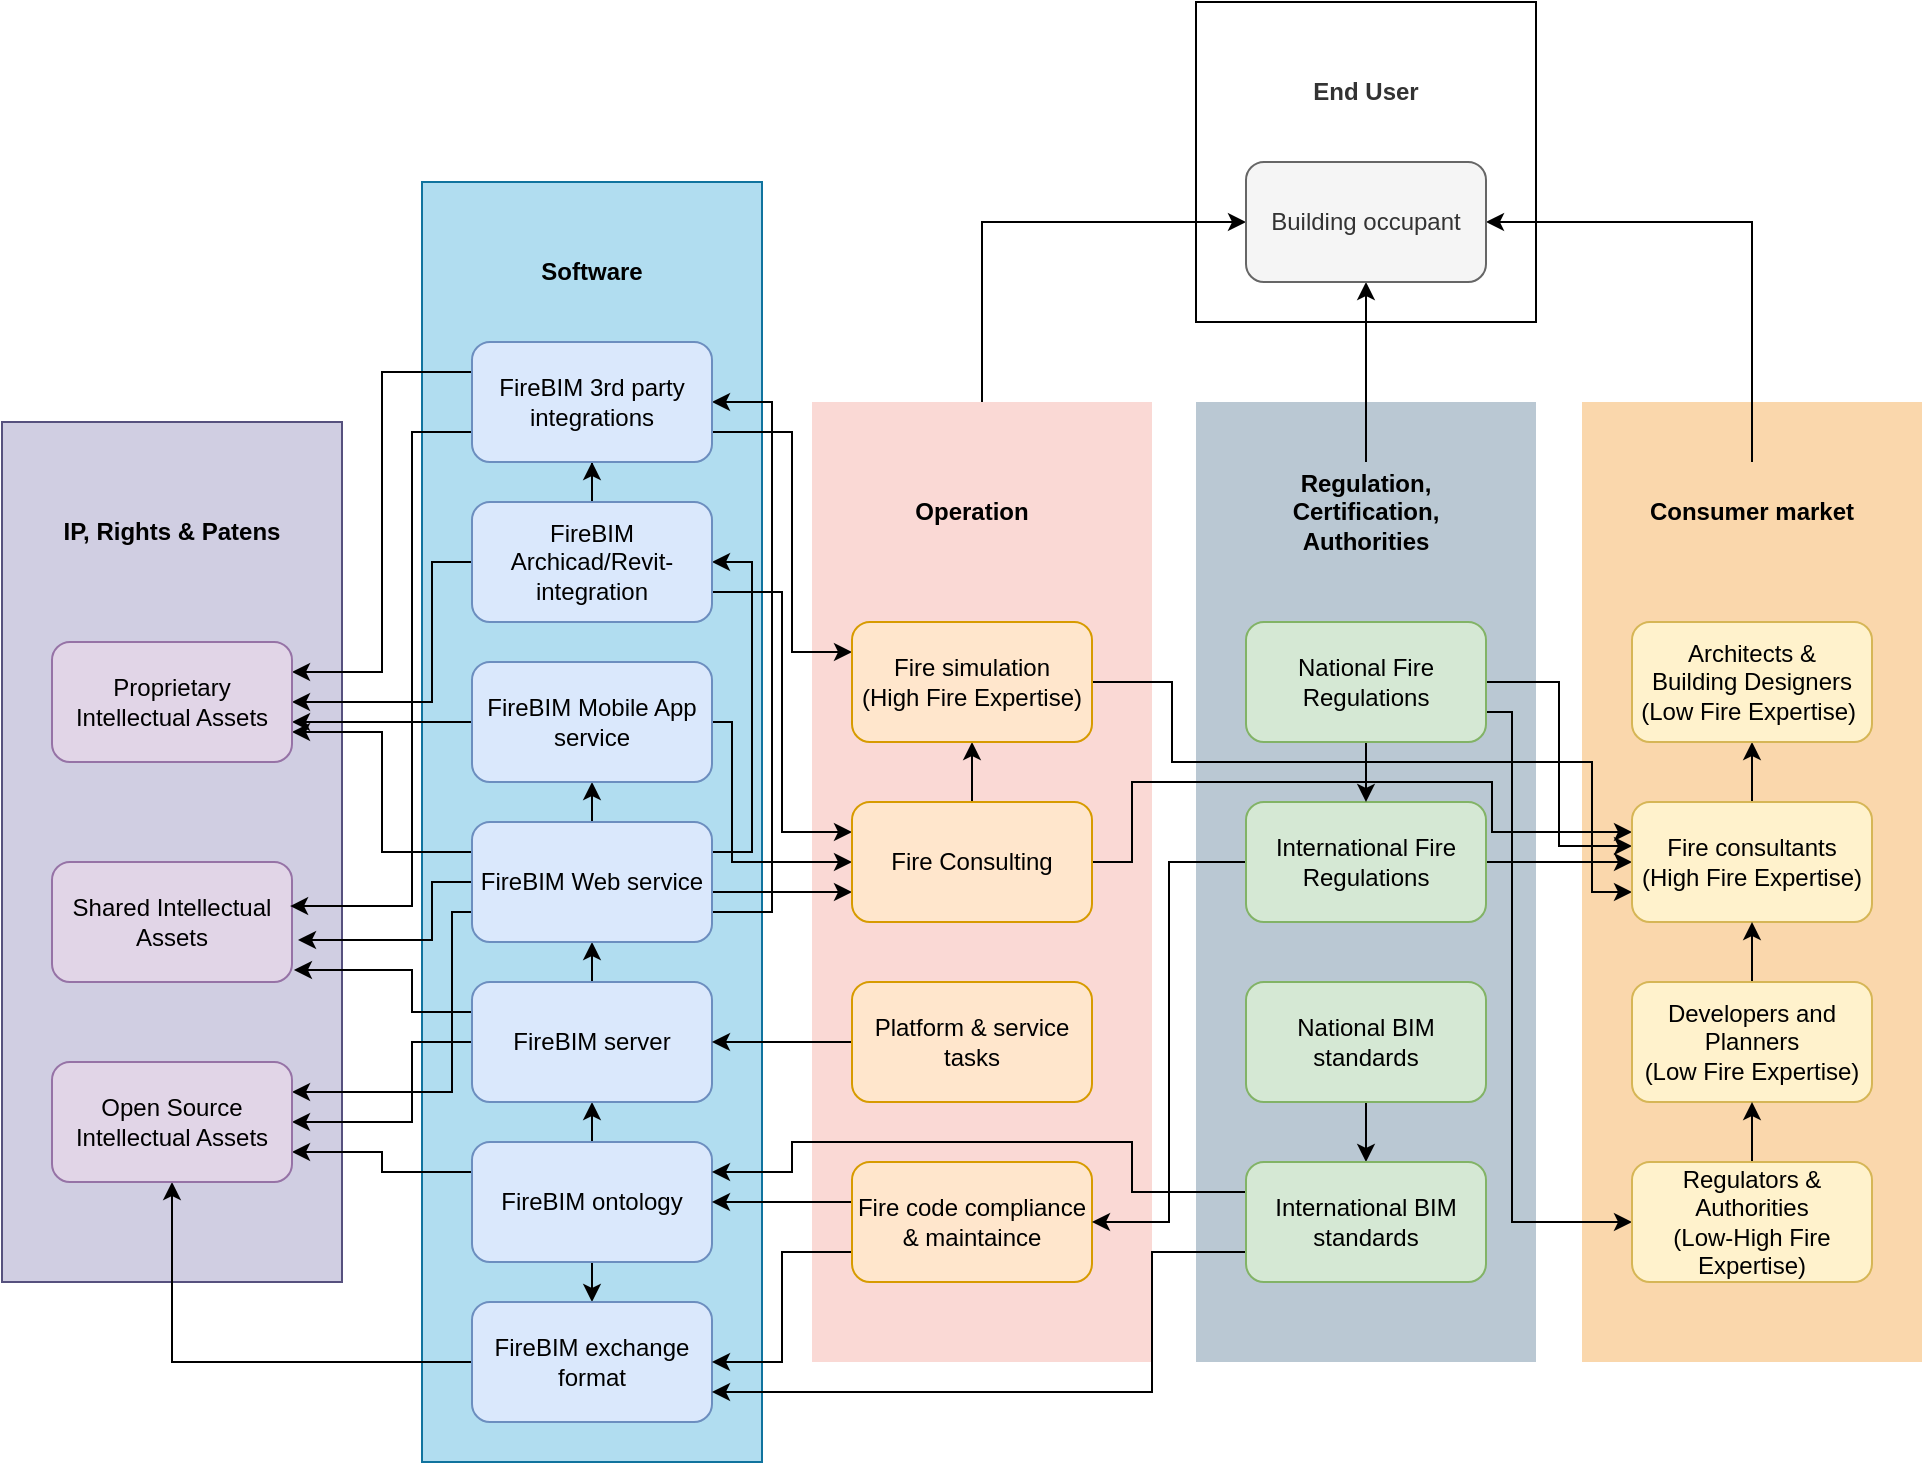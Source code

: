 <mxfile version="15.3.8" type="github"><diagram id="prtHgNgQTEPvFCAcTncT" name="Page-1"><mxGraphModel dx="1422" dy="1874" grid="1" gridSize="10" guides="1" tooltips="1" connect="1" arrows="1" fold="1" page="1" pageScale="1" pageWidth="827" pageHeight="1169" math="0" shadow="0"><root><mxCell id="0"/><mxCell id="1" parent="0"/><mxCell id="2TjgyCzb8Htl5xwf5OyU-56" value="" style="rounded=0;whiteSpace=wrap;html=1;fillColor=#FFFFFF;strokeColor=default;" vertex="1" parent="1"><mxGeometry x="682" y="-110" width="170" height="160" as="geometry"/></mxCell><mxCell id="2TjgyCzb8Htl5xwf5OyU-55" value="" style="rounded=0;whiteSpace=wrap;html=1;strokeColor=#56517e;fillColor=#d0cee2;" vertex="1" parent="1"><mxGeometry x="85" y="100" width="170" height="430" as="geometry"/></mxCell><mxCell id="2TjgyCzb8Htl5xwf5OyU-54" value="" style="rounded=0;whiteSpace=wrap;html=1;strokeColor=#10739e;fillColor=#b1ddf0;" vertex="1" parent="1"><mxGeometry x="295" y="-20" width="170" height="640" as="geometry"/></mxCell><mxCell id="2TjgyCzb8Htl5xwf5OyU-53" value="" style="rounded=0;whiteSpace=wrap;html=1;fillColor=#fad7ac;strokeColor=none;" vertex="1" parent="1"><mxGeometry x="875" y="90" width="170" height="480" as="geometry"/></mxCell><mxCell id="2TjgyCzb8Htl5xwf5OyU-52" value="" style="rounded=0;whiteSpace=wrap;html=1;fillColor=#bac8d3;strokeColor=none;" vertex="1" parent="1"><mxGeometry x="682" y="90" width="170" height="480" as="geometry"/></mxCell><mxCell id="2TjgyCzb8Htl5xwf5OyU-50" value="" style="rounded=0;whiteSpace=wrap;html=1;strokeColor=none;fillColor=#fad9d5;" vertex="1" parent="1"><mxGeometry x="490" y="90" width="170" height="480" as="geometry"/></mxCell><mxCell id="O-F3Ail7RcBTmuWhiVfL-2" value="Shared Intellectual Assets" style="rounded=1;whiteSpace=wrap;html=1;fillColor=#e1d5e7;strokeColor=#9673a6;" parent="1" vertex="1"><mxGeometry x="110" y="320" width="120" height="60" as="geometry"/></mxCell><mxCell id="2TjgyCzb8Htl5xwf5OyU-12" style="edgeStyle=orthogonalEdgeStyle;rounded=0;orthogonalLoop=1;jettySize=auto;html=1;exitX=0;exitY=0.25;exitDx=0;exitDy=0;entryX=1;entryY=0.75;entryDx=0;entryDy=0;" edge="1" parent="1" source="O-F3Ail7RcBTmuWhiVfL-3" target="O-F3Ail7RcBTmuWhiVfL-14"><mxGeometry relative="1" as="geometry"/></mxCell><mxCell id="2TjgyCzb8Htl5xwf5OyU-14" style="edgeStyle=orthogonalEdgeStyle;rounded=0;orthogonalLoop=1;jettySize=auto;html=1;exitX=0.5;exitY=1;exitDx=0;exitDy=0;entryX=0.5;entryY=0;entryDx=0;entryDy=0;" edge="1" parent="1" source="O-F3Ail7RcBTmuWhiVfL-3" target="O-F3Ail7RcBTmuWhiVfL-4"><mxGeometry relative="1" as="geometry"/></mxCell><mxCell id="2TjgyCzb8Htl5xwf5OyU-15" style="edgeStyle=orthogonalEdgeStyle;rounded=0;orthogonalLoop=1;jettySize=auto;html=1;exitX=0.5;exitY=0;exitDx=0;exitDy=0;entryX=0.5;entryY=1;entryDx=0;entryDy=0;" edge="1" parent="1" source="O-F3Ail7RcBTmuWhiVfL-3" target="O-F3Ail7RcBTmuWhiVfL-5"><mxGeometry relative="1" as="geometry"/></mxCell><mxCell id="O-F3Ail7RcBTmuWhiVfL-3" value="FireBIM ontology" style="rounded=1;whiteSpace=wrap;html=1;fillColor=#dae8fc;strokeColor=#6c8ebf;" parent="1" vertex="1"><mxGeometry x="320" y="460" width="120" height="60" as="geometry"/></mxCell><mxCell id="2TjgyCzb8Htl5xwf5OyU-13" style="edgeStyle=orthogonalEdgeStyle;rounded=0;orthogonalLoop=1;jettySize=auto;html=1;exitX=0;exitY=0.5;exitDx=0;exitDy=0;entryX=0.5;entryY=1;entryDx=0;entryDy=0;" edge="1" parent="1" source="O-F3Ail7RcBTmuWhiVfL-4" target="O-F3Ail7RcBTmuWhiVfL-14"><mxGeometry relative="1" as="geometry"/></mxCell><mxCell id="O-F3Ail7RcBTmuWhiVfL-4" value="FireBIM exchange format" style="rounded=1;whiteSpace=wrap;html=1;fillColor=#dae8fc;strokeColor=#6c8ebf;" parent="1" vertex="1"><mxGeometry x="320" y="540" width="120" height="60" as="geometry"/></mxCell><mxCell id="2TjgyCzb8Htl5xwf5OyU-10" style="edgeStyle=orthogonalEdgeStyle;rounded=0;orthogonalLoop=1;jettySize=auto;html=1;exitX=0;exitY=0.5;exitDx=0;exitDy=0;entryX=1;entryY=0.5;entryDx=0;entryDy=0;" edge="1" parent="1" source="O-F3Ail7RcBTmuWhiVfL-5" target="O-F3Ail7RcBTmuWhiVfL-14"><mxGeometry relative="1" as="geometry"><Array as="points"><mxPoint x="290" y="410"/><mxPoint x="290" y="450"/></Array></mxGeometry></mxCell><mxCell id="2TjgyCzb8Htl5xwf5OyU-11" style="edgeStyle=orthogonalEdgeStyle;rounded=0;orthogonalLoop=1;jettySize=auto;html=1;exitX=0;exitY=0.25;exitDx=0;exitDy=0;entryX=1.008;entryY=0.9;entryDx=0;entryDy=0;entryPerimeter=0;" edge="1" parent="1" source="O-F3Ail7RcBTmuWhiVfL-5" target="O-F3Ail7RcBTmuWhiVfL-2"><mxGeometry relative="1" as="geometry"><Array as="points"><mxPoint x="290" y="395"/><mxPoint x="290" y="374"/></Array></mxGeometry></mxCell><mxCell id="2TjgyCzb8Htl5xwf5OyU-16" style="edgeStyle=orthogonalEdgeStyle;rounded=0;orthogonalLoop=1;jettySize=auto;html=1;exitX=0.5;exitY=0;exitDx=0;exitDy=0;entryX=0.5;entryY=1;entryDx=0;entryDy=0;" edge="1" parent="1" source="O-F3Ail7RcBTmuWhiVfL-5" target="O-F3Ail7RcBTmuWhiVfL-6"><mxGeometry relative="1" as="geometry"/></mxCell><mxCell id="O-F3Ail7RcBTmuWhiVfL-5" value="FireBIM server" style="rounded=1;whiteSpace=wrap;html=1;fillColor=#dae8fc;strokeColor=#6c8ebf;" parent="1" vertex="1"><mxGeometry x="320" y="380" width="120" height="60" as="geometry"/></mxCell><mxCell id="2TjgyCzb8Htl5xwf5OyU-7" style="edgeStyle=orthogonalEdgeStyle;rounded=0;orthogonalLoop=1;jettySize=auto;html=1;exitX=0;exitY=0.25;exitDx=0;exitDy=0;entryX=1;entryY=0.75;entryDx=0;entryDy=0;" edge="1" parent="1" source="O-F3Ail7RcBTmuWhiVfL-6" target="O-F3Ail7RcBTmuWhiVfL-15"><mxGeometry relative="1" as="geometry"/></mxCell><mxCell id="2TjgyCzb8Htl5xwf5OyU-8" style="edgeStyle=orthogonalEdgeStyle;rounded=0;orthogonalLoop=1;jettySize=auto;html=1;exitX=0;exitY=0.5;exitDx=0;exitDy=0;entryX=1.025;entryY=0.65;entryDx=0;entryDy=0;entryPerimeter=0;" edge="1" parent="1" source="O-F3Ail7RcBTmuWhiVfL-6" target="O-F3Ail7RcBTmuWhiVfL-2"><mxGeometry relative="1" as="geometry"><Array as="points"><mxPoint x="300" y="330"/><mxPoint x="300" y="359"/></Array></mxGeometry></mxCell><mxCell id="2TjgyCzb8Htl5xwf5OyU-9" style="edgeStyle=orthogonalEdgeStyle;rounded=0;orthogonalLoop=1;jettySize=auto;html=1;exitX=0;exitY=0.75;exitDx=0;exitDy=0;entryX=1;entryY=0.25;entryDx=0;entryDy=0;" edge="1" parent="1" source="O-F3Ail7RcBTmuWhiVfL-6" target="O-F3Ail7RcBTmuWhiVfL-14"><mxGeometry relative="1" as="geometry"><Array as="points"><mxPoint x="310" y="345"/><mxPoint x="310" y="435"/></Array></mxGeometry></mxCell><mxCell id="2TjgyCzb8Htl5xwf5OyU-17" style="edgeStyle=orthogonalEdgeStyle;rounded=0;orthogonalLoop=1;jettySize=auto;html=1;exitX=0.5;exitY=0;exitDx=0;exitDy=0;entryX=0.5;entryY=1;entryDx=0;entryDy=0;" edge="1" parent="1" source="O-F3Ail7RcBTmuWhiVfL-6" target="O-F3Ail7RcBTmuWhiVfL-7"><mxGeometry relative="1" as="geometry"/></mxCell><mxCell id="2TjgyCzb8Htl5xwf5OyU-21" style="edgeStyle=orthogonalEdgeStyle;rounded=0;orthogonalLoop=1;jettySize=auto;html=1;exitX=1;exitY=0.25;exitDx=0;exitDy=0;entryX=1;entryY=0.5;entryDx=0;entryDy=0;" edge="1" parent="1" source="O-F3Ail7RcBTmuWhiVfL-6" target="O-F3Ail7RcBTmuWhiVfL-8"><mxGeometry relative="1" as="geometry"/></mxCell><mxCell id="2TjgyCzb8Htl5xwf5OyU-22" style="edgeStyle=orthogonalEdgeStyle;rounded=0;orthogonalLoop=1;jettySize=auto;html=1;exitX=1;exitY=0.75;exitDx=0;exitDy=0;entryX=1;entryY=0.5;entryDx=0;entryDy=0;" edge="1" parent="1" source="O-F3Ail7RcBTmuWhiVfL-6" target="O-F3Ail7RcBTmuWhiVfL-9"><mxGeometry relative="1" as="geometry"><Array as="points"><mxPoint x="470" y="345"/><mxPoint x="470" y="90"/></Array></mxGeometry></mxCell><mxCell id="2TjgyCzb8Htl5xwf5OyU-46" style="edgeStyle=orthogonalEdgeStyle;rounded=0;orthogonalLoop=1;jettySize=auto;html=1;exitX=1;exitY=0.5;exitDx=0;exitDy=0;entryX=0;entryY=0.75;entryDx=0;entryDy=0;" edge="1" parent="1" source="O-F3Ail7RcBTmuWhiVfL-6" target="O-F3Ail7RcBTmuWhiVfL-11"><mxGeometry relative="1" as="geometry"><Array as="points"><mxPoint x="440" y="335"/></Array></mxGeometry></mxCell><mxCell id="O-F3Ail7RcBTmuWhiVfL-6" value="FireBIM Web service" style="rounded=1;whiteSpace=wrap;html=1;fillColor=#dae8fc;strokeColor=#6c8ebf;" parent="1" vertex="1"><mxGeometry x="320" y="300" width="120" height="60" as="geometry"/></mxCell><mxCell id="2TjgyCzb8Htl5xwf5OyU-6" style="edgeStyle=orthogonalEdgeStyle;rounded=0;orthogonalLoop=1;jettySize=auto;html=1;exitX=0;exitY=0.5;exitDx=0;exitDy=0;" edge="1" parent="1" source="O-F3Ail7RcBTmuWhiVfL-7"><mxGeometry relative="1" as="geometry"><mxPoint x="230" y="250" as="targetPoint"/></mxGeometry></mxCell><mxCell id="2TjgyCzb8Htl5xwf5OyU-45" style="edgeStyle=orthogonalEdgeStyle;rounded=0;orthogonalLoop=1;jettySize=auto;html=1;exitX=1;exitY=0.5;exitDx=0;exitDy=0;entryX=0;entryY=0.5;entryDx=0;entryDy=0;" edge="1" parent="1" source="O-F3Ail7RcBTmuWhiVfL-7" target="O-F3Ail7RcBTmuWhiVfL-11"><mxGeometry relative="1" as="geometry"><Array as="points"><mxPoint x="450" y="250"/><mxPoint x="450" y="320"/></Array></mxGeometry></mxCell><mxCell id="O-F3Ail7RcBTmuWhiVfL-7" value="FireBIM Mobile App service" style="rounded=1;whiteSpace=wrap;html=1;fillColor=#dae8fc;strokeColor=#6c8ebf;" parent="1" vertex="1"><mxGeometry x="320" y="220" width="120" height="60" as="geometry"/></mxCell><mxCell id="2TjgyCzb8Htl5xwf5OyU-5" style="edgeStyle=orthogonalEdgeStyle;rounded=0;orthogonalLoop=1;jettySize=auto;html=1;exitX=0;exitY=0.5;exitDx=0;exitDy=0;entryX=1;entryY=0.5;entryDx=0;entryDy=0;" edge="1" parent="1" source="O-F3Ail7RcBTmuWhiVfL-8" target="O-F3Ail7RcBTmuWhiVfL-15"><mxGeometry relative="1" as="geometry"><Array as="points"><mxPoint x="300" y="170"/><mxPoint x="300" y="240"/></Array></mxGeometry></mxCell><mxCell id="2TjgyCzb8Htl5xwf5OyU-19" style="edgeStyle=orthogonalEdgeStyle;rounded=0;orthogonalLoop=1;jettySize=auto;html=1;exitX=0.5;exitY=0;exitDx=0;exitDy=0;" edge="1" parent="1" source="O-F3Ail7RcBTmuWhiVfL-8" target="O-F3Ail7RcBTmuWhiVfL-9"><mxGeometry relative="1" as="geometry"/></mxCell><mxCell id="2TjgyCzb8Htl5xwf5OyU-44" style="edgeStyle=orthogonalEdgeStyle;rounded=0;orthogonalLoop=1;jettySize=auto;html=1;exitX=1;exitY=0.75;exitDx=0;exitDy=0;entryX=0;entryY=0.25;entryDx=0;entryDy=0;" edge="1" parent="1" source="O-F3Ail7RcBTmuWhiVfL-8" target="O-F3Ail7RcBTmuWhiVfL-11"><mxGeometry relative="1" as="geometry"/></mxCell><mxCell id="O-F3Ail7RcBTmuWhiVfL-8" value="FireBIM Archicad/Revit-integration" style="rounded=1;whiteSpace=wrap;html=1;fillColor=#dae8fc;strokeColor=#6c8ebf;" parent="1" vertex="1"><mxGeometry x="320" y="140" width="120" height="60" as="geometry"/></mxCell><mxCell id="2TjgyCzb8Htl5xwf5OyU-1" style="edgeStyle=orthogonalEdgeStyle;rounded=0;orthogonalLoop=1;jettySize=auto;html=1;exitX=0;exitY=0.25;exitDx=0;exitDy=0;entryX=1;entryY=0.25;entryDx=0;entryDy=0;" edge="1" parent="1" source="O-F3Ail7RcBTmuWhiVfL-9" target="O-F3Ail7RcBTmuWhiVfL-15"><mxGeometry relative="1" as="geometry"/></mxCell><mxCell id="2TjgyCzb8Htl5xwf5OyU-2" style="edgeStyle=orthogonalEdgeStyle;rounded=0;orthogonalLoop=1;jettySize=auto;html=1;exitX=0;exitY=0.75;exitDx=0;exitDy=0;entryX=0.992;entryY=0.367;entryDx=0;entryDy=0;entryPerimeter=0;" edge="1" parent="1" source="O-F3Ail7RcBTmuWhiVfL-9" target="O-F3Ail7RcBTmuWhiVfL-2"><mxGeometry relative="1" as="geometry"><Array as="points"><mxPoint x="290" y="105"/><mxPoint x="290" y="342"/></Array></mxGeometry></mxCell><mxCell id="2TjgyCzb8Htl5xwf5OyU-37" style="edgeStyle=orthogonalEdgeStyle;rounded=0;orthogonalLoop=1;jettySize=auto;html=1;exitX=1;exitY=0.75;exitDx=0;exitDy=0;entryX=0;entryY=0.25;entryDx=0;entryDy=0;" edge="1" parent="1" source="O-F3Ail7RcBTmuWhiVfL-9" target="O-F3Ail7RcBTmuWhiVfL-16"><mxGeometry relative="1" as="geometry"><Array as="points"><mxPoint x="480" y="105"/><mxPoint x="480" y="215"/></Array></mxGeometry></mxCell><mxCell id="O-F3Ail7RcBTmuWhiVfL-9" value="FireBIM 3rd party integrations" style="rounded=1;whiteSpace=wrap;html=1;fillColor=#dae8fc;strokeColor=#6c8ebf;" parent="1" vertex="1"><mxGeometry x="320" y="60" width="120" height="60" as="geometry"/></mxCell><mxCell id="2TjgyCzb8Htl5xwf5OyU-36" style="edgeStyle=orthogonalEdgeStyle;rounded=0;orthogonalLoop=1;jettySize=auto;html=1;exitX=0.5;exitY=0;exitDx=0;exitDy=0;entryX=0;entryY=0.5;entryDx=0;entryDy=0;startArrow=none;" edge="1" parent="1" source="2TjgyCzb8Htl5xwf5OyU-50" target="O-F3Ail7RcBTmuWhiVfL-33"><mxGeometry relative="1" as="geometry"/></mxCell><mxCell id="O-F3Ail7RcBTmuWhiVfL-10" value="Operation" style="rounded=1;whiteSpace=wrap;html=1;arcSize=50;fillColor=none;strokeColor=none;fontStyle=1" parent="1" vertex="1"><mxGeometry x="510" y="130" width="120" height="30" as="geometry"/></mxCell><mxCell id="2TjgyCzb8Htl5xwf5OyU-39" style="edgeStyle=orthogonalEdgeStyle;rounded=0;orthogonalLoop=1;jettySize=auto;html=1;exitX=1;exitY=0.5;exitDx=0;exitDy=0;entryX=0;entryY=0.25;entryDx=0;entryDy=0;" edge="1" parent="1" source="O-F3Ail7RcBTmuWhiVfL-11" target="O-F3Ail7RcBTmuWhiVfL-28"><mxGeometry relative="1" as="geometry"><Array as="points"><mxPoint x="650" y="320"/><mxPoint x="650" y="280"/><mxPoint x="830" y="280"/><mxPoint x="830" y="305"/></Array></mxGeometry></mxCell><mxCell id="2TjgyCzb8Htl5xwf5OyU-48" style="edgeStyle=orthogonalEdgeStyle;rounded=0;orthogonalLoop=1;jettySize=auto;html=1;exitX=0.5;exitY=0;exitDx=0;exitDy=0;entryX=0.5;entryY=1;entryDx=0;entryDy=0;" edge="1" parent="1" source="O-F3Ail7RcBTmuWhiVfL-11" target="O-F3Ail7RcBTmuWhiVfL-16"><mxGeometry relative="1" as="geometry"/></mxCell><mxCell id="O-F3Ail7RcBTmuWhiVfL-11" value="Fire Consulting" style="rounded=1;whiteSpace=wrap;html=1;fillColor=#ffe6cc;strokeColor=#d79b00;" parent="1" vertex="1"><mxGeometry x="510" y="290" width="120" height="60" as="geometry"/></mxCell><mxCell id="2TjgyCzb8Htl5xwf5OyU-43" style="edgeStyle=orthogonalEdgeStyle;rounded=0;orthogonalLoop=1;jettySize=auto;html=1;exitX=0;exitY=0.5;exitDx=0;exitDy=0;" edge="1" parent="1" source="O-F3Ail7RcBTmuWhiVfL-12" target="O-F3Ail7RcBTmuWhiVfL-5"><mxGeometry relative="1" as="geometry"/></mxCell><mxCell id="O-F3Ail7RcBTmuWhiVfL-12" value="Platform &amp;amp; service tasks" style="rounded=1;whiteSpace=wrap;html=1;fillColor=#ffe6cc;strokeColor=#d79b00;" parent="1" vertex="1"><mxGeometry x="510" y="380" width="120" height="60" as="geometry"/></mxCell><mxCell id="2TjgyCzb8Htl5xwf5OyU-23" style="edgeStyle=orthogonalEdgeStyle;rounded=0;orthogonalLoop=1;jettySize=auto;html=1;exitX=0;exitY=0.75;exitDx=0;exitDy=0;entryX=1;entryY=0.5;entryDx=0;entryDy=0;" edge="1" parent="1" source="O-F3Ail7RcBTmuWhiVfL-13" target="O-F3Ail7RcBTmuWhiVfL-4"><mxGeometry relative="1" as="geometry"/></mxCell><mxCell id="2TjgyCzb8Htl5xwf5OyU-24" style="edgeStyle=orthogonalEdgeStyle;rounded=0;orthogonalLoop=1;jettySize=auto;html=1;exitX=0;exitY=0.25;exitDx=0;exitDy=0;entryX=1;entryY=0.5;entryDx=0;entryDy=0;" edge="1" parent="1" source="O-F3Ail7RcBTmuWhiVfL-13" target="O-F3Ail7RcBTmuWhiVfL-3"><mxGeometry relative="1" as="geometry"><Array as="points"><mxPoint x="510" y="490"/></Array></mxGeometry></mxCell><mxCell id="O-F3Ail7RcBTmuWhiVfL-13" value="Fire code compliance &amp;amp; maintaince" style="rounded=1;whiteSpace=wrap;html=1;fillColor=#ffe6cc;strokeColor=#d79b00;" parent="1" vertex="1"><mxGeometry x="510" y="470" width="120" height="60" as="geometry"/></mxCell><mxCell id="O-F3Ail7RcBTmuWhiVfL-14" value="Open Source Intellectual Assets" style="rounded=1;whiteSpace=wrap;html=1;fillColor=#e1d5e7;strokeColor=#9673a6;" parent="1" vertex="1"><mxGeometry x="110" y="420" width="120" height="60" as="geometry"/></mxCell><mxCell id="O-F3Ail7RcBTmuWhiVfL-15" value="Proprietary Intellectual Assets" style="rounded=1;whiteSpace=wrap;html=1;fillColor=#e1d5e7;strokeColor=#9673a6;" parent="1" vertex="1"><mxGeometry x="110" y="210" width="120" height="60" as="geometry"/></mxCell><mxCell id="2TjgyCzb8Htl5xwf5OyU-38" style="edgeStyle=orthogonalEdgeStyle;rounded=0;orthogonalLoop=1;jettySize=auto;html=1;exitX=1;exitY=0.5;exitDx=0;exitDy=0;entryX=0;entryY=0.75;entryDx=0;entryDy=0;" edge="1" parent="1" source="O-F3Ail7RcBTmuWhiVfL-16" target="O-F3Ail7RcBTmuWhiVfL-28"><mxGeometry relative="1" as="geometry"><Array as="points"><mxPoint x="670" y="230"/><mxPoint x="670" y="270"/><mxPoint x="880" y="270"/><mxPoint x="880" y="335"/></Array></mxGeometry></mxCell><mxCell id="O-F3Ail7RcBTmuWhiVfL-16" value="Fire simulation&lt;br&gt;(High Fire Expertise)" style="rounded=1;whiteSpace=wrap;html=1;fillColor=#ffe6cc;strokeColor=#d79b00;" parent="1" vertex="1"><mxGeometry x="510" y="200" width="120" height="60" as="geometry"/></mxCell><mxCell id="O-F3Ail7RcBTmuWhiVfL-19" value="Software" style="rounded=1;whiteSpace=wrap;html=1;arcSize=50;fillColor=none;strokeColor=none;fontStyle=1" parent="1" vertex="1"><mxGeometry x="320" y="10" width="120" height="30" as="geometry"/></mxCell><mxCell id="O-F3Ail7RcBTmuWhiVfL-21" value="IP, Rights &amp;amp; Patens" style="rounded=1;whiteSpace=wrap;html=1;arcSize=50;fillColor=none;strokeColor=none;fontStyle=1" parent="1" vertex="1"><mxGeometry x="110" y="140" width="120" height="30" as="geometry"/></mxCell><mxCell id="2TjgyCzb8Htl5xwf5OyU-34" style="edgeStyle=orthogonalEdgeStyle;rounded=0;orthogonalLoop=1;jettySize=auto;html=1;exitX=0.5;exitY=0;exitDx=0;exitDy=0;" edge="1" parent="1" source="O-F3Ail7RcBTmuWhiVfL-22"><mxGeometry relative="1" as="geometry"><mxPoint x="767" y="30" as="targetPoint"/></mxGeometry></mxCell><mxCell id="O-F3Ail7RcBTmuWhiVfL-22" value="Regulation, Certification, Authorities" style="rounded=1;whiteSpace=wrap;html=1;arcSize=50;fillColor=none;strokeColor=none;fontStyle=1" parent="1" vertex="1"><mxGeometry x="707" y="120" width="120" height="50" as="geometry"/></mxCell><mxCell id="2TjgyCzb8Htl5xwf5OyU-29" style="edgeStyle=orthogonalEdgeStyle;rounded=0;orthogonalLoop=1;jettySize=auto;html=1;exitX=0;exitY=0.5;exitDx=0;exitDy=0;entryX=1;entryY=0.5;entryDx=0;entryDy=0;" edge="1" parent="1" source="O-F3Ail7RcBTmuWhiVfL-23" target="O-F3Ail7RcBTmuWhiVfL-13"><mxGeometry relative="1" as="geometry"/></mxCell><mxCell id="2TjgyCzb8Htl5xwf5OyU-31" style="edgeStyle=orthogonalEdgeStyle;rounded=0;orthogonalLoop=1;jettySize=auto;html=1;exitX=1;exitY=0.5;exitDx=0;exitDy=0;" edge="1" parent="1" source="O-F3Ail7RcBTmuWhiVfL-23" target="O-F3Ail7RcBTmuWhiVfL-28"><mxGeometry relative="1" as="geometry"/></mxCell><mxCell id="O-F3Ail7RcBTmuWhiVfL-23" value="International Fire Regulations" style="rounded=1;whiteSpace=wrap;html=1;fillColor=#d5e8d4;strokeColor=#82b366;" parent="1" vertex="1"><mxGeometry x="707" y="290" width="120" height="60" as="geometry"/></mxCell><mxCell id="2TjgyCzb8Htl5xwf5OyU-27" style="edgeStyle=orthogonalEdgeStyle;rounded=0;orthogonalLoop=1;jettySize=auto;html=1;exitX=0.5;exitY=1;exitDx=0;exitDy=0;entryX=0.5;entryY=0;entryDx=0;entryDy=0;" edge="1" parent="1" source="O-F3Ail7RcBTmuWhiVfL-24" target="O-F3Ail7RcBTmuWhiVfL-25"><mxGeometry relative="1" as="geometry"/></mxCell><mxCell id="O-F3Ail7RcBTmuWhiVfL-24" value="National BIM standards" style="rounded=1;whiteSpace=wrap;html=1;fillColor=#d5e8d4;strokeColor=#82b366;" parent="1" vertex="1"><mxGeometry x="707" y="380" width="120" height="60" as="geometry"/></mxCell><mxCell id="2TjgyCzb8Htl5xwf5OyU-25" style="edgeStyle=orthogonalEdgeStyle;rounded=0;orthogonalLoop=1;jettySize=auto;html=1;exitX=0;exitY=0.75;exitDx=0;exitDy=0;entryX=1;entryY=0.75;entryDx=0;entryDy=0;" edge="1" parent="1" source="O-F3Ail7RcBTmuWhiVfL-25" target="O-F3Ail7RcBTmuWhiVfL-4"><mxGeometry relative="1" as="geometry"><Array as="points"><mxPoint x="660" y="515"/><mxPoint x="660" y="585"/></Array></mxGeometry></mxCell><mxCell id="2TjgyCzb8Htl5xwf5OyU-26" style="edgeStyle=orthogonalEdgeStyle;rounded=0;orthogonalLoop=1;jettySize=auto;html=1;exitX=0;exitY=0.25;exitDx=0;exitDy=0;entryX=1;entryY=0.25;entryDx=0;entryDy=0;" edge="1" parent="1" source="O-F3Ail7RcBTmuWhiVfL-25" target="O-F3Ail7RcBTmuWhiVfL-3"><mxGeometry relative="1" as="geometry"><Array as="points"><mxPoint x="650" y="485"/><mxPoint x="650" y="460"/><mxPoint x="480" y="460"/><mxPoint x="480" y="475"/></Array></mxGeometry></mxCell><mxCell id="O-F3Ail7RcBTmuWhiVfL-25" value="International BIM standards" style="rounded=1;whiteSpace=wrap;html=1;fillColor=#d5e8d4;strokeColor=#82b366;" parent="1" vertex="1"><mxGeometry x="707" y="470" width="120" height="60" as="geometry"/></mxCell><mxCell id="2TjgyCzb8Htl5xwf5OyU-28" style="edgeStyle=orthogonalEdgeStyle;rounded=0;orthogonalLoop=1;jettySize=auto;html=1;exitX=0.5;exitY=1;exitDx=0;exitDy=0;entryX=0.5;entryY=0;entryDx=0;entryDy=0;" edge="1" parent="1" source="O-F3Ail7RcBTmuWhiVfL-26" target="O-F3Ail7RcBTmuWhiVfL-23"><mxGeometry relative="1" as="geometry"/></mxCell><mxCell id="2TjgyCzb8Htl5xwf5OyU-30" style="edgeStyle=orthogonalEdgeStyle;rounded=0;orthogonalLoop=1;jettySize=auto;html=1;exitX=1;exitY=0.5;exitDx=0;exitDy=0;entryX=0;entryY=0.367;entryDx=0;entryDy=0;entryPerimeter=0;" edge="1" parent="1" source="O-F3Ail7RcBTmuWhiVfL-26" target="O-F3Ail7RcBTmuWhiVfL-28"><mxGeometry relative="1" as="geometry"/></mxCell><mxCell id="2TjgyCzb8Htl5xwf5OyU-32" style="edgeStyle=orthogonalEdgeStyle;rounded=0;orthogonalLoop=1;jettySize=auto;html=1;exitX=1;exitY=0.75;exitDx=0;exitDy=0;entryX=0;entryY=0.5;entryDx=0;entryDy=0;" edge="1" parent="1" source="O-F3Ail7RcBTmuWhiVfL-26" target="O-F3Ail7RcBTmuWhiVfL-30"><mxGeometry relative="1" as="geometry"><Array as="points"><mxPoint x="840" y="245"/><mxPoint x="840" y="500"/></Array></mxGeometry></mxCell><mxCell id="O-F3Ail7RcBTmuWhiVfL-26" value="National Fire Regulations" style="rounded=1;whiteSpace=wrap;html=1;fillColor=#d5e8d4;strokeColor=#82b366;" parent="1" vertex="1"><mxGeometry x="707" y="200" width="120" height="60" as="geometry"/></mxCell><mxCell id="2TjgyCzb8Htl5xwf5OyU-35" style="edgeStyle=orthogonalEdgeStyle;rounded=0;orthogonalLoop=1;jettySize=auto;html=1;exitX=0.5;exitY=0;exitDx=0;exitDy=0;entryX=1;entryY=0.5;entryDx=0;entryDy=0;" edge="1" parent="1" source="O-F3Ail7RcBTmuWhiVfL-27" target="O-F3Ail7RcBTmuWhiVfL-33"><mxGeometry relative="1" as="geometry"/></mxCell><mxCell id="O-F3Ail7RcBTmuWhiVfL-27" value="Consumer market" style="rounded=1;whiteSpace=wrap;html=1;arcSize=50;fillColor=none;strokeColor=none;fontStyle=1" parent="1" vertex="1"><mxGeometry x="900" y="120" width="120" height="50" as="geometry"/></mxCell><mxCell id="2TjgyCzb8Htl5xwf5OyU-41" style="edgeStyle=orthogonalEdgeStyle;rounded=0;orthogonalLoop=1;jettySize=auto;html=1;exitX=0.5;exitY=0;exitDx=0;exitDy=0;entryX=0.5;entryY=1;entryDx=0;entryDy=0;" edge="1" parent="1" source="O-F3Ail7RcBTmuWhiVfL-28" target="O-F3Ail7RcBTmuWhiVfL-31"><mxGeometry relative="1" as="geometry"/></mxCell><mxCell id="O-F3Ail7RcBTmuWhiVfL-28" value="Fire consultants&lt;br&gt;(High Fire&amp;nbsp;Expertise)" style="rounded=1;whiteSpace=wrap;html=1;fillColor=#fff2cc;strokeColor=#d6b656;" parent="1" vertex="1"><mxGeometry x="900" y="290" width="120" height="60" as="geometry"/></mxCell><mxCell id="2TjgyCzb8Htl5xwf5OyU-40" style="edgeStyle=orthogonalEdgeStyle;rounded=0;orthogonalLoop=1;jettySize=auto;html=1;exitX=0.5;exitY=0;exitDx=0;exitDy=0;entryX=0.5;entryY=1;entryDx=0;entryDy=0;" edge="1" parent="1" source="O-F3Ail7RcBTmuWhiVfL-29" target="O-F3Ail7RcBTmuWhiVfL-28"><mxGeometry relative="1" as="geometry"/></mxCell><mxCell id="O-F3Ail7RcBTmuWhiVfL-29" value="Developers and Planners&lt;br&gt;(Low Fire Expertise)" style="rounded=1;whiteSpace=wrap;html=1;fillColor=#fff2cc;strokeColor=#d6b656;" parent="1" vertex="1"><mxGeometry x="900" y="380" width="120" height="60" as="geometry"/></mxCell><mxCell id="2TjgyCzb8Htl5xwf5OyU-42" style="edgeStyle=orthogonalEdgeStyle;rounded=0;orthogonalLoop=1;jettySize=auto;html=1;exitX=0.5;exitY=0;exitDx=0;exitDy=0;entryX=0.5;entryY=1;entryDx=0;entryDy=0;" edge="1" parent="1" source="O-F3Ail7RcBTmuWhiVfL-30" target="O-F3Ail7RcBTmuWhiVfL-29"><mxGeometry relative="1" as="geometry"/></mxCell><mxCell id="O-F3Ail7RcBTmuWhiVfL-30" value="Regulators &amp;amp; Authorities&lt;br&gt;(Low-High Fire Expertise)" style="rounded=1;whiteSpace=wrap;html=1;fillColor=#fff2cc;strokeColor=#d6b656;" parent="1" vertex="1"><mxGeometry x="900" y="470" width="120" height="60" as="geometry"/></mxCell><mxCell id="O-F3Ail7RcBTmuWhiVfL-31" value="Architects &amp;amp; &lt;br&gt;Building Designers&lt;br&gt;(Low Fire Expertise)&amp;nbsp;" style="rounded=1;whiteSpace=wrap;html=1;fillColor=#fff2cc;strokeColor=#d6b656;" parent="1" vertex="1"><mxGeometry x="900" y="200" width="120" height="60" as="geometry"/></mxCell><mxCell id="O-F3Ail7RcBTmuWhiVfL-32" value="End User" style="rounded=1;whiteSpace=wrap;html=1;arcSize=50;fillColor=none;strokeColor=none;fontColor=#333333;fontStyle=1" parent="1" vertex="1"><mxGeometry x="707" y="-90" width="120" height="50" as="geometry"/></mxCell><mxCell id="O-F3Ail7RcBTmuWhiVfL-33" value="Building occupant" style="rounded=1;whiteSpace=wrap;html=1;fillColor=#f5f5f5;strokeColor=#666666;fontColor=#333333;" parent="1" vertex="1"><mxGeometry x="707" y="-30" width="120" height="60" as="geometry"/></mxCell><mxCell id="O-F3Ail7RcBTmuWhiVfL-34" style="edgeStyle=orthogonalEdgeStyle;rounded=0;orthogonalLoop=1;jettySize=auto;html=1;exitX=0.5;exitY=1;exitDx=0;exitDy=0;" parent="1" source="O-F3Ail7RcBTmuWhiVfL-33" target="O-F3Ail7RcBTmuWhiVfL-33" edge="1"><mxGeometry relative="1" as="geometry"/></mxCell></root></mxGraphModel></diagram></mxfile>